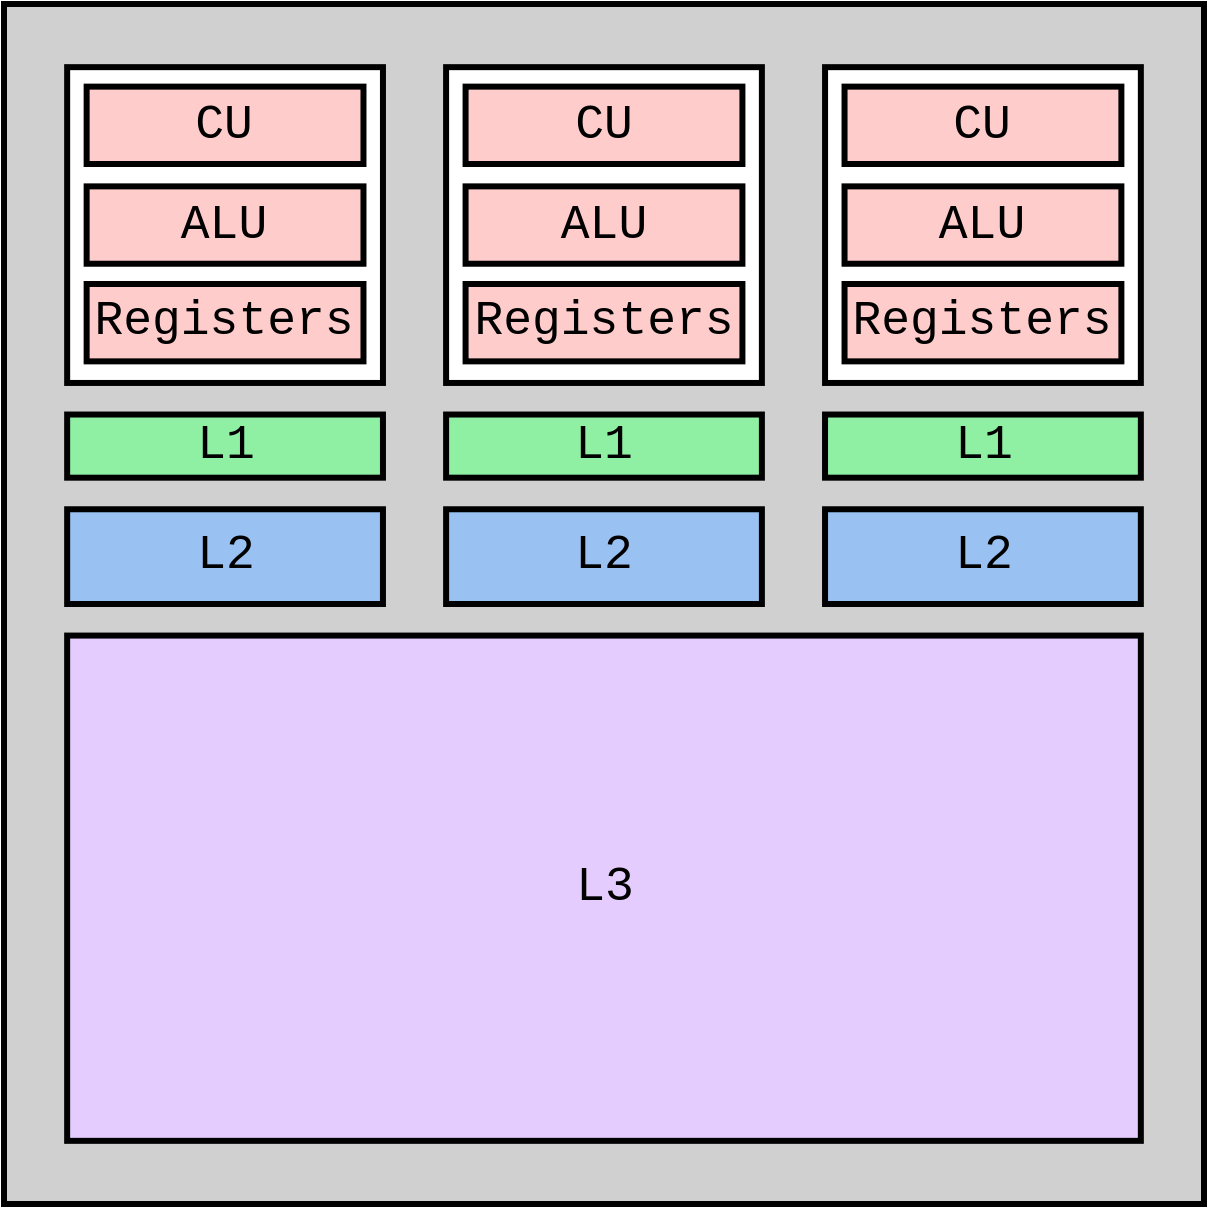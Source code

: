 <mxfile version="24.2.5" type="device">
  <diagram id="bPtiM-cBsUfIetChZ_1X" name="Page-1">
    <mxGraphModel dx="2056" dy="1218" grid="1" gridSize="10" guides="1" tooltips="1" connect="1" arrows="1" fold="1" page="1" pageScale="1" pageWidth="850" pageHeight="1100" math="0" shadow="0">
      <root>
        <mxCell id="0" />
        <mxCell id="1" parent="0" />
        <mxCell id="-cntTJ3TW4yOcXrFvQFZ-1" value="" style="group" vertex="1" connectable="0" parent="1">
          <mxGeometry x="140" y="180" width="600" height="600" as="geometry" />
        </mxCell>
        <mxCell id="VLUZ75N3-F3q_jsqpljg-1" value="" style="rounded=0;whiteSpace=wrap;html=1;strokeWidth=3;fontFamily=Courier New;fontSize=24;fillColor=#D0D0D0;" parent="-cntTJ3TW4yOcXrFvQFZ-1" vertex="1">
          <mxGeometry width="600" height="600" as="geometry" />
        </mxCell>
        <mxCell id="VLUZ75N3-F3q_jsqpljg-5" value="L1" style="rounded=0;whiteSpace=wrap;html=1;strokeWidth=3;fillColor=#8ff0a4;fontFamily=Courier New;fontSize=24;" parent="-cntTJ3TW4yOcXrFvQFZ-1" vertex="1">
          <mxGeometry x="31.579" y="205.263" width="157.895" height="31.579" as="geometry" />
        </mxCell>
        <mxCell id="VLUZ75N3-F3q_jsqpljg-6" value="L1" style="rounded=0;whiteSpace=wrap;html=1;strokeWidth=3;fillColor=#8ff0a4;fontFamily=Courier New;fontSize=24;" parent="-cntTJ3TW4yOcXrFvQFZ-1" vertex="1">
          <mxGeometry x="221.053" y="205.263" width="157.895" height="31.579" as="geometry" />
        </mxCell>
        <mxCell id="VLUZ75N3-F3q_jsqpljg-7" value="L1" style="rounded=0;whiteSpace=wrap;html=1;strokeWidth=3;fillColor=#8ff0a4;fontFamily=Courier New;fontSize=24;" parent="-cntTJ3TW4yOcXrFvQFZ-1" vertex="1">
          <mxGeometry x="410.526" y="205.263" width="157.895" height="31.579" as="geometry" />
        </mxCell>
        <mxCell id="VLUZ75N3-F3q_jsqpljg-8" value="L2" style="rounded=0;whiteSpace=wrap;html=1;strokeWidth=3;fillColor=#99c1f1;fontFamily=Courier New;fontSize=24;" parent="-cntTJ3TW4yOcXrFvQFZ-1" vertex="1">
          <mxGeometry x="31.579" y="252.632" width="157.895" height="47.368" as="geometry" />
        </mxCell>
        <mxCell id="VLUZ75N3-F3q_jsqpljg-9" value="L2" style="rounded=0;whiteSpace=wrap;html=1;strokeWidth=3;fillColor=#99c1f1;fontFamily=Courier New;fontSize=24;" parent="-cntTJ3TW4yOcXrFvQFZ-1" vertex="1">
          <mxGeometry x="221.053" y="252.632" width="157.895" height="47.368" as="geometry" />
        </mxCell>
        <mxCell id="VLUZ75N3-F3q_jsqpljg-10" value="L2" style="rounded=0;whiteSpace=wrap;html=1;strokeWidth=3;fillColor=#99c1f1;fontFamily=Courier New;fontSize=24;" parent="-cntTJ3TW4yOcXrFvQFZ-1" vertex="1">
          <mxGeometry x="410.526" y="252.632" width="157.895" height="47.368" as="geometry" />
        </mxCell>
        <mxCell id="VLUZ75N3-F3q_jsqpljg-11" value="L3" style="rounded=0;whiteSpace=wrap;html=1;strokeWidth=3;fillColor=#E5CCFF;fontFamily=Courier New;fontSize=24;" parent="-cntTJ3TW4yOcXrFvQFZ-1" vertex="1">
          <mxGeometry x="31.579" y="315.789" width="536.842" height="252.632" as="geometry" />
        </mxCell>
        <mxCell id="-cntTJ3TW4yOcXrFvQFZ-15" value="" style="group" vertex="1" connectable="0" parent="-cntTJ3TW4yOcXrFvQFZ-1">
          <mxGeometry x="410.529" y="31.579" width="157.895" height="157.895" as="geometry" />
        </mxCell>
        <mxCell id="-cntTJ3TW4yOcXrFvQFZ-11" value="" style="rounded=0;whiteSpace=wrap;html=1;strokeWidth=3;fillColor=#FFFFFF;fontFamily=Courier New;fontSize=24;" vertex="1" parent="-cntTJ3TW4yOcXrFvQFZ-15">
          <mxGeometry width="157.895" height="157.895" as="geometry" />
        </mxCell>
        <mxCell id="-cntTJ3TW4yOcXrFvQFZ-12" value="CU" style="rounded=0;whiteSpace=wrap;html=1;strokeWidth=3;fillColor=#FFCCCC;fontFamily=Courier New;fontSize=24;" vertex="1" parent="-cntTJ3TW4yOcXrFvQFZ-15">
          <mxGeometry x="9.741" y="9.741" width="138.42" height="38.68" as="geometry" />
        </mxCell>
        <mxCell id="-cntTJ3TW4yOcXrFvQFZ-13" value="ALU" style="rounded=0;whiteSpace=wrap;html=1;strokeWidth=3;fillColor=#FFCCCC;fontFamily=Courier New;fontSize=24;" vertex="1" parent="-cntTJ3TW4yOcXrFvQFZ-15">
          <mxGeometry x="9.741" y="59.611" width="138.42" height="38.68" as="geometry" />
        </mxCell>
        <mxCell id="-cntTJ3TW4yOcXrFvQFZ-14" value="Registers" style="rounded=0;whiteSpace=wrap;html=1;strokeWidth=3;fillColor=#FFCCCC;fontFamily=Courier New;fontSize=24;" vertex="1" parent="-cntTJ3TW4yOcXrFvQFZ-15">
          <mxGeometry x="9.741" y="108.421" width="138.42" height="38.68" as="geometry" />
        </mxCell>
        <mxCell id="-cntTJ3TW4yOcXrFvQFZ-16" value="" style="group" vertex="1" connectable="0" parent="-cntTJ3TW4yOcXrFvQFZ-1">
          <mxGeometry x="221.049" y="31.579" width="157.895" height="157.895" as="geometry" />
        </mxCell>
        <mxCell id="-cntTJ3TW4yOcXrFvQFZ-7" value="" style="rounded=0;whiteSpace=wrap;html=1;strokeWidth=3;fillColor=#FFFFFF;fontFamily=Courier New;fontSize=24;" vertex="1" parent="-cntTJ3TW4yOcXrFvQFZ-16">
          <mxGeometry width="157.895" height="157.895" as="geometry" />
        </mxCell>
        <mxCell id="-cntTJ3TW4yOcXrFvQFZ-8" value="CU" style="rounded=0;whiteSpace=wrap;html=1;strokeWidth=3;fillColor=#FFCCCC;fontFamily=Courier New;fontSize=24;" vertex="1" parent="-cntTJ3TW4yOcXrFvQFZ-16">
          <mxGeometry x="9.741" y="9.741" width="138.42" height="38.68" as="geometry" />
        </mxCell>
        <mxCell id="-cntTJ3TW4yOcXrFvQFZ-9" value="ALU" style="rounded=0;whiteSpace=wrap;html=1;strokeWidth=3;fillColor=#FFCCCC;fontFamily=Courier New;fontSize=24;" vertex="1" parent="-cntTJ3TW4yOcXrFvQFZ-16">
          <mxGeometry x="9.741" y="59.611" width="138.42" height="38.68" as="geometry" />
        </mxCell>
        <mxCell id="-cntTJ3TW4yOcXrFvQFZ-10" value="Registers" style="rounded=0;whiteSpace=wrap;html=1;strokeWidth=3;fillColor=#FFCCCC;fontFamily=Courier New;fontSize=24;" vertex="1" parent="-cntTJ3TW4yOcXrFvQFZ-16">
          <mxGeometry x="9.741" y="108.421" width="138.42" height="38.68" as="geometry" />
        </mxCell>
        <mxCell id="-cntTJ3TW4yOcXrFvQFZ-17" value="" style="group" vertex="1" connectable="0" parent="-cntTJ3TW4yOcXrFvQFZ-1">
          <mxGeometry x="31.579" y="31.579" width="157.895" height="157.895" as="geometry" />
        </mxCell>
        <mxCell id="VLUZ75N3-F3q_jsqpljg-2" value="" style="rounded=0;whiteSpace=wrap;html=1;strokeWidth=3;fillColor=#FFFFFF;fontFamily=Courier New;fontSize=24;" parent="-cntTJ3TW4yOcXrFvQFZ-17" vertex="1">
          <mxGeometry width="157.895" height="157.895" as="geometry" />
        </mxCell>
        <mxCell id="-cntTJ3TW4yOcXrFvQFZ-2" value="CU" style="rounded=0;whiteSpace=wrap;html=1;strokeWidth=3;fillColor=#FFCCCC;fontFamily=Courier New;fontSize=24;" vertex="1" parent="-cntTJ3TW4yOcXrFvQFZ-17">
          <mxGeometry x="9.741" y="9.741" width="138.42" height="38.68" as="geometry" />
        </mxCell>
        <mxCell id="-cntTJ3TW4yOcXrFvQFZ-3" value="ALU" style="rounded=0;whiteSpace=wrap;html=1;strokeWidth=3;fillColor=#FFCCCC;fontFamily=Courier New;fontSize=24;" vertex="1" parent="-cntTJ3TW4yOcXrFvQFZ-17">
          <mxGeometry x="9.741" y="59.611" width="138.42" height="38.68" as="geometry" />
        </mxCell>
        <mxCell id="-cntTJ3TW4yOcXrFvQFZ-4" value="Registers" style="rounded=0;whiteSpace=wrap;html=1;strokeWidth=3;fillColor=#FFCCCC;fontFamily=Courier New;fontSize=24;" vertex="1" parent="-cntTJ3TW4yOcXrFvQFZ-17">
          <mxGeometry x="9.741" y="108.421" width="138.42" height="38.68" as="geometry" />
        </mxCell>
      </root>
    </mxGraphModel>
  </diagram>
</mxfile>
